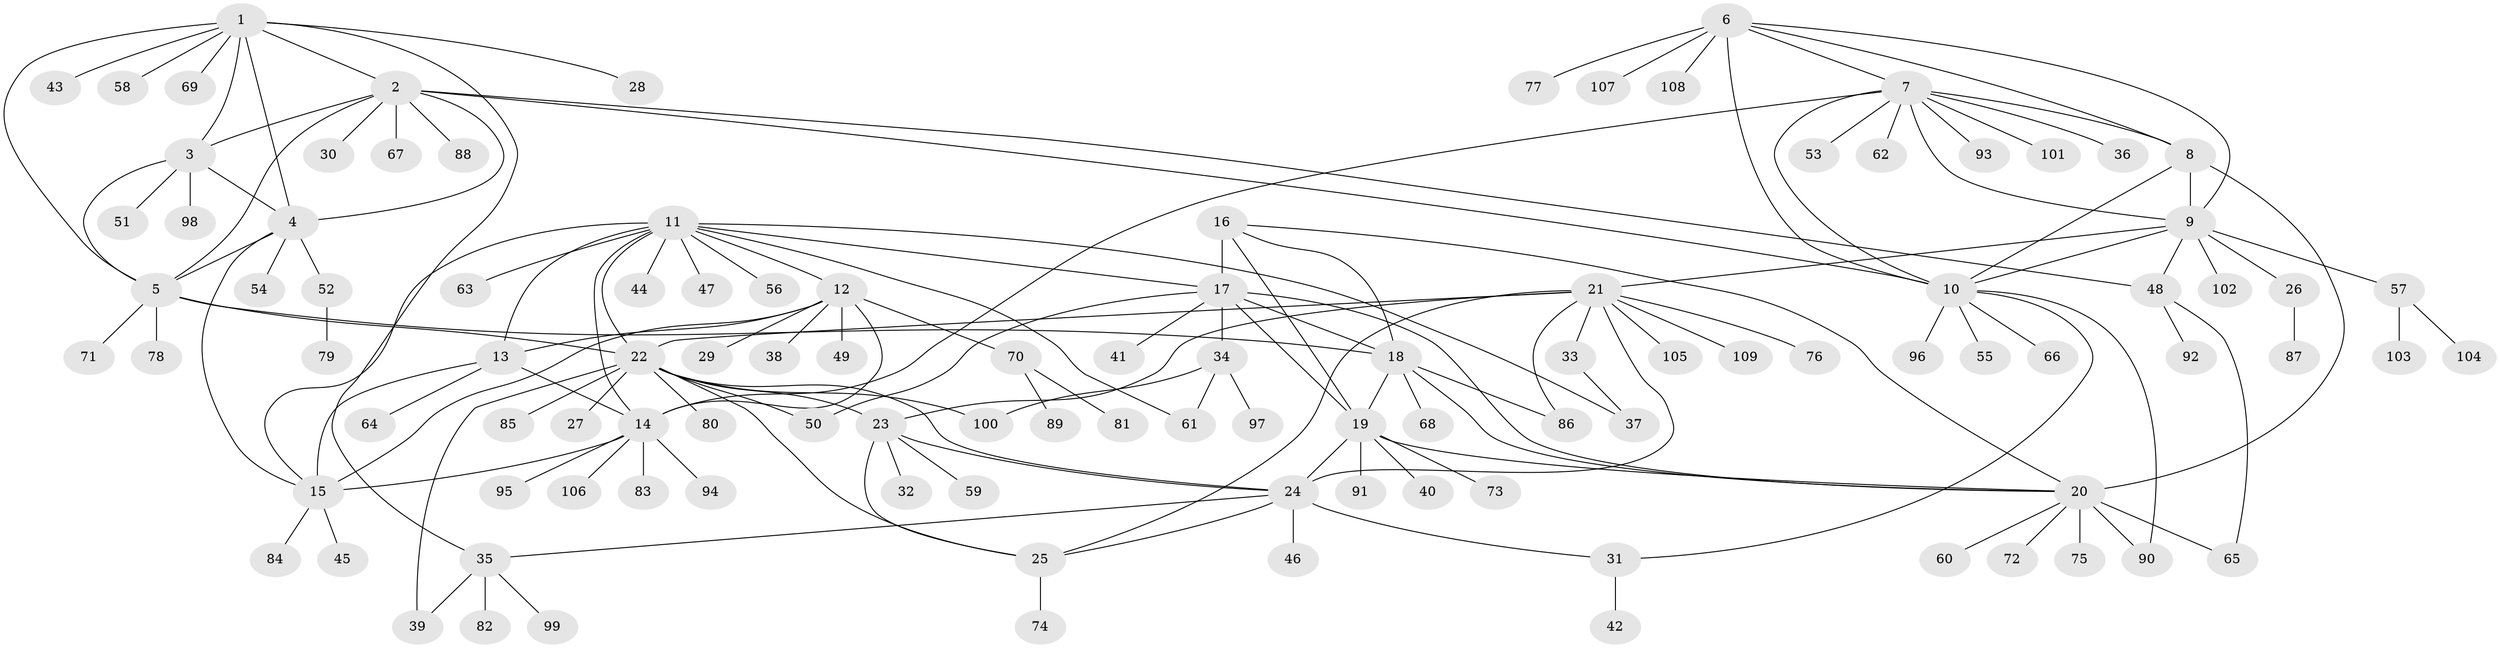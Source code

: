 // Generated by graph-tools (version 1.1) at 2025/37/03/09/25 02:37:33]
// undirected, 109 vertices, 155 edges
graph export_dot {
graph [start="1"]
  node [color=gray90,style=filled];
  1;
  2;
  3;
  4;
  5;
  6;
  7;
  8;
  9;
  10;
  11;
  12;
  13;
  14;
  15;
  16;
  17;
  18;
  19;
  20;
  21;
  22;
  23;
  24;
  25;
  26;
  27;
  28;
  29;
  30;
  31;
  32;
  33;
  34;
  35;
  36;
  37;
  38;
  39;
  40;
  41;
  42;
  43;
  44;
  45;
  46;
  47;
  48;
  49;
  50;
  51;
  52;
  53;
  54;
  55;
  56;
  57;
  58;
  59;
  60;
  61;
  62;
  63;
  64;
  65;
  66;
  67;
  68;
  69;
  70;
  71;
  72;
  73;
  74;
  75;
  76;
  77;
  78;
  79;
  80;
  81;
  82;
  83;
  84;
  85;
  86;
  87;
  88;
  89;
  90;
  91;
  92;
  93;
  94;
  95;
  96;
  97;
  98;
  99;
  100;
  101;
  102;
  103;
  104;
  105;
  106;
  107;
  108;
  109;
  1 -- 2;
  1 -- 3;
  1 -- 4;
  1 -- 5;
  1 -- 28;
  1 -- 35;
  1 -- 43;
  1 -- 58;
  1 -- 69;
  2 -- 3;
  2 -- 4;
  2 -- 5;
  2 -- 10;
  2 -- 30;
  2 -- 48;
  2 -- 67;
  2 -- 88;
  3 -- 4;
  3 -- 5;
  3 -- 51;
  3 -- 98;
  4 -- 5;
  4 -- 15;
  4 -- 52;
  4 -- 54;
  5 -- 18;
  5 -- 22;
  5 -- 71;
  5 -- 78;
  6 -- 7;
  6 -- 8;
  6 -- 9;
  6 -- 10;
  6 -- 77;
  6 -- 107;
  6 -- 108;
  7 -- 8;
  7 -- 9;
  7 -- 10;
  7 -- 14;
  7 -- 36;
  7 -- 53;
  7 -- 62;
  7 -- 93;
  7 -- 101;
  8 -- 9;
  8 -- 10;
  8 -- 20;
  9 -- 10;
  9 -- 21;
  9 -- 26;
  9 -- 48;
  9 -- 57;
  9 -- 102;
  10 -- 31;
  10 -- 55;
  10 -- 66;
  10 -- 90;
  10 -- 96;
  11 -- 12;
  11 -- 13;
  11 -- 14;
  11 -- 15;
  11 -- 17;
  11 -- 22;
  11 -- 37;
  11 -- 44;
  11 -- 47;
  11 -- 56;
  11 -- 61;
  11 -- 63;
  12 -- 13;
  12 -- 14;
  12 -- 15;
  12 -- 29;
  12 -- 38;
  12 -- 49;
  12 -- 70;
  13 -- 14;
  13 -- 15;
  13 -- 64;
  14 -- 15;
  14 -- 83;
  14 -- 94;
  14 -- 95;
  14 -- 106;
  15 -- 45;
  15 -- 84;
  16 -- 17;
  16 -- 18;
  16 -- 19;
  16 -- 20;
  17 -- 18;
  17 -- 19;
  17 -- 20;
  17 -- 34;
  17 -- 41;
  17 -- 50;
  18 -- 19;
  18 -- 20;
  18 -- 68;
  18 -- 86;
  19 -- 20;
  19 -- 24;
  19 -- 40;
  19 -- 73;
  19 -- 91;
  20 -- 60;
  20 -- 65;
  20 -- 72;
  20 -- 75;
  20 -- 90;
  21 -- 22;
  21 -- 23;
  21 -- 24;
  21 -- 25;
  21 -- 33;
  21 -- 76;
  21 -- 86;
  21 -- 105;
  21 -- 109;
  22 -- 23;
  22 -- 24;
  22 -- 25;
  22 -- 27;
  22 -- 39;
  22 -- 50;
  22 -- 80;
  22 -- 85;
  22 -- 100;
  23 -- 24;
  23 -- 25;
  23 -- 32;
  23 -- 59;
  24 -- 25;
  24 -- 31;
  24 -- 35;
  24 -- 46;
  25 -- 74;
  26 -- 87;
  31 -- 42;
  33 -- 37;
  34 -- 61;
  34 -- 97;
  34 -- 100;
  35 -- 39;
  35 -- 82;
  35 -- 99;
  48 -- 65;
  48 -- 92;
  52 -- 79;
  57 -- 103;
  57 -- 104;
  70 -- 81;
  70 -- 89;
}
